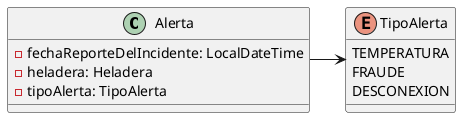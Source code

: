 @startuml
class Alerta {
    - fechaReporteDelIncidente: LocalDateTime
    - heladera: Heladera
    - tipoAlerta: TipoAlerta
}

enum TipoAlerta {
    TEMPERATURA
    FRAUDE
    DESCONEXION
}

Alerta -> TipoAlerta
@enduml
